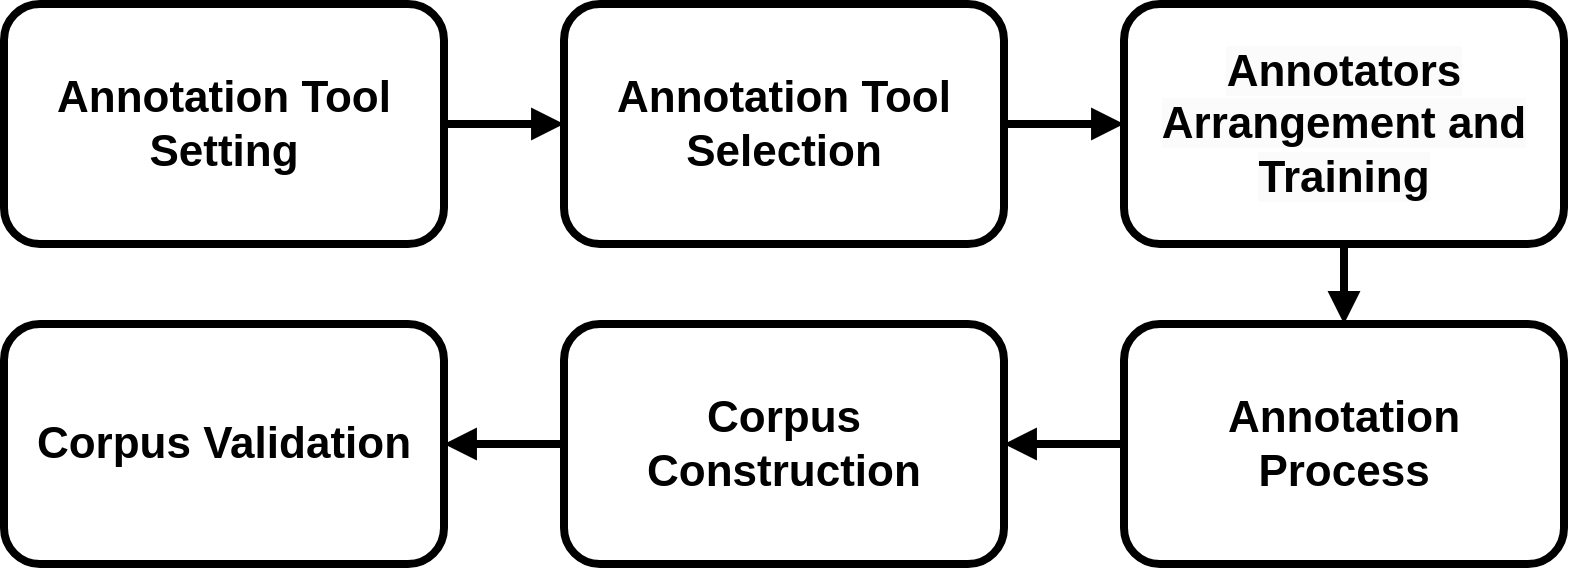 <mxfile version="21.1.0" type="github">
  <diagram id="a7Y6h2KUfqzOavqReWdY" name="Page-1">
    <mxGraphModel dx="1362" dy="807" grid="1" gridSize="10" guides="1" tooltips="1" connect="1" arrows="1" fold="1" page="1" pageScale="1" pageWidth="850" pageHeight="1100" math="0" shadow="0">
      <root>
        <mxCell id="0" />
        <mxCell id="1" parent="0" />
        <mxCell id="P13NX99MW8qI4qX8D52L-3" style="edgeStyle=orthogonalEdgeStyle;rounded=0;orthogonalLoop=1;jettySize=auto;html=1;entryX=0;entryY=0.5;entryDx=0;entryDy=0;strokeWidth=4;endArrow=block;endFill=1;" parent="1" source="P13NX99MW8qI4qX8D52L-1" target="P13NX99MW8qI4qX8D52L-2" edge="1">
          <mxGeometry relative="1" as="geometry" />
        </mxCell>
        <mxCell id="P13NX99MW8qI4qX8D52L-1" value="Annotation Tool&lt;br&gt;Setting" style="rounded=1;whiteSpace=wrap;html=1;strokeWidth=4;fontSize=22;fontStyle=1" parent="1" vertex="1">
          <mxGeometry x="40" y="40" width="220" height="120" as="geometry" />
        </mxCell>
        <mxCell id="X8KxN7Bj6W_wE7s7mUpu-17" style="edgeStyle=orthogonalEdgeStyle;rounded=0;orthogonalLoop=1;jettySize=auto;html=1;strokeWidth=4;endArrow=block;endFill=1;" edge="1" parent="1" source="P13NX99MW8qI4qX8D52L-2" target="X8KxN7Bj6W_wE7s7mUpu-6">
          <mxGeometry relative="1" as="geometry" />
        </mxCell>
        <mxCell id="P13NX99MW8qI4qX8D52L-2" value="Annotation Tool Selection" style="rounded=1;whiteSpace=wrap;html=1;strokeWidth=4;fontSize=22;fontStyle=1" parent="1" vertex="1">
          <mxGeometry x="320" y="40" width="220" height="120" as="geometry" />
        </mxCell>
        <mxCell id="P13NX99MW8qI4qX8D52L-13" style="edgeStyle=orthogonalEdgeStyle;rounded=0;orthogonalLoop=1;jettySize=auto;html=1;entryX=0.5;entryY=0;entryDx=0;entryDy=0;strokeWidth=4;endArrow=block;endFill=1;exitX=0.5;exitY=1;exitDx=0;exitDy=0;" parent="1" source="X8KxN7Bj6W_wE7s7mUpu-6" edge="1">
          <mxGeometry relative="1" as="geometry">
            <mxPoint x="620" y="160" as="sourcePoint" />
            <mxPoint x="710" y="200" as="targetPoint" />
          </mxGeometry>
        </mxCell>
        <mxCell id="P13NX99MW8qI4qX8D52L-10" style="edgeStyle=orthogonalEdgeStyle;rounded=0;orthogonalLoop=1;jettySize=auto;html=1;entryX=1;entryY=0.5;entryDx=0;entryDy=0;strokeWidth=4;endArrow=block;endFill=1;exitX=0;exitY=0.5;exitDx=0;exitDy=0;" parent="1" source="X8KxN7Bj6W_wE7s7mUpu-18" target="P13NX99MW8qI4qX8D52L-8" edge="1">
          <mxGeometry relative="1" as="geometry">
            <mxPoint x="310" y="260" as="sourcePoint" />
          </mxGeometry>
        </mxCell>
        <mxCell id="X8KxN7Bj6W_wE7s7mUpu-19" style="edgeStyle=orthogonalEdgeStyle;rounded=0;orthogonalLoop=1;jettySize=auto;html=1;entryX=1;entryY=0.5;entryDx=0;entryDy=0;strokeWidth=4;endArrow=block;endFill=1;" edge="1" parent="1" source="P13NX99MW8qI4qX8D52L-7" target="X8KxN7Bj6W_wE7s7mUpu-18">
          <mxGeometry relative="1" as="geometry" />
        </mxCell>
        <mxCell id="P13NX99MW8qI4qX8D52L-7" value="Annotation&lt;br style=&quot;font-size: 22px;&quot;&gt;Process" style="rounded=1;whiteSpace=wrap;html=1;strokeWidth=4;fontSize=22;fontStyle=1;" parent="1" vertex="1">
          <mxGeometry x="600" y="200" width="220" height="120" as="geometry" />
        </mxCell>
        <mxCell id="P13NX99MW8qI4qX8D52L-8" value="Corpus Validation" style="rounded=1;whiteSpace=wrap;html=1;strokeWidth=4;fontSize=22;fontStyle=1" parent="1" vertex="1">
          <mxGeometry x="40" y="200" width="220" height="120" as="geometry" />
        </mxCell>
        <mxCell id="X8KxN7Bj6W_wE7s7mUpu-6" value="&lt;span style=&quot;color: rgb(0, 0, 0); font-family: Helvetica; font-size: 22px; font-style: normal; font-variant-ligatures: normal; font-variant-caps: normal; font-weight: 700; letter-spacing: normal; orphans: 2; text-align: center; text-indent: 0px; text-transform: none; widows: 2; word-spacing: 0px; -webkit-text-stroke-width: 0px; background-color: rgb(251, 251, 251); text-decoration-thickness: initial; text-decoration-style: initial; text-decoration-color: initial; float: none; display: inline !important;&quot;&gt;Annotators&lt;/span&gt;&lt;br style=&quot;border-color: var(--border-color); color: rgb(0, 0, 0); font-family: Helvetica; font-size: 22px; font-style: normal; font-variant-ligatures: normal; font-variant-caps: normal; font-weight: 700; letter-spacing: normal; orphans: 2; text-align: center; text-indent: 0px; text-transform: none; widows: 2; word-spacing: 0px; -webkit-text-stroke-width: 0px; background-color: rgb(251, 251, 251); text-decoration-thickness: initial; text-decoration-style: initial; text-decoration-color: initial;&quot;&gt;&lt;span style=&quot;color: rgb(0, 0, 0); font-family: Helvetica; font-size: 22px; font-style: normal; font-variant-ligatures: normal; font-variant-caps: normal; font-weight: 700; letter-spacing: normal; orphans: 2; text-align: center; text-indent: 0px; text-transform: none; widows: 2; word-spacing: 0px; -webkit-text-stroke-width: 0px; background-color: rgb(251, 251, 251); text-decoration-thickness: initial; text-decoration-style: initial; text-decoration-color: initial; float: none; display: inline !important;&quot;&gt;Arrangement and Training&lt;/span&gt;" style="rounded=1;whiteSpace=wrap;html=1;strokeWidth=4;fontSize=22;fontStyle=1" vertex="1" parent="1">
          <mxGeometry x="600" y="40" width="220" height="120" as="geometry" />
        </mxCell>
        <mxCell id="X8KxN7Bj6W_wE7s7mUpu-18" value="Corpus Construction" style="rounded=1;whiteSpace=wrap;html=1;strokeWidth=4;fontSize=22;fontStyle=1;" vertex="1" parent="1">
          <mxGeometry x="320" y="200" width="220" height="120" as="geometry" />
        </mxCell>
      </root>
    </mxGraphModel>
  </diagram>
</mxfile>
